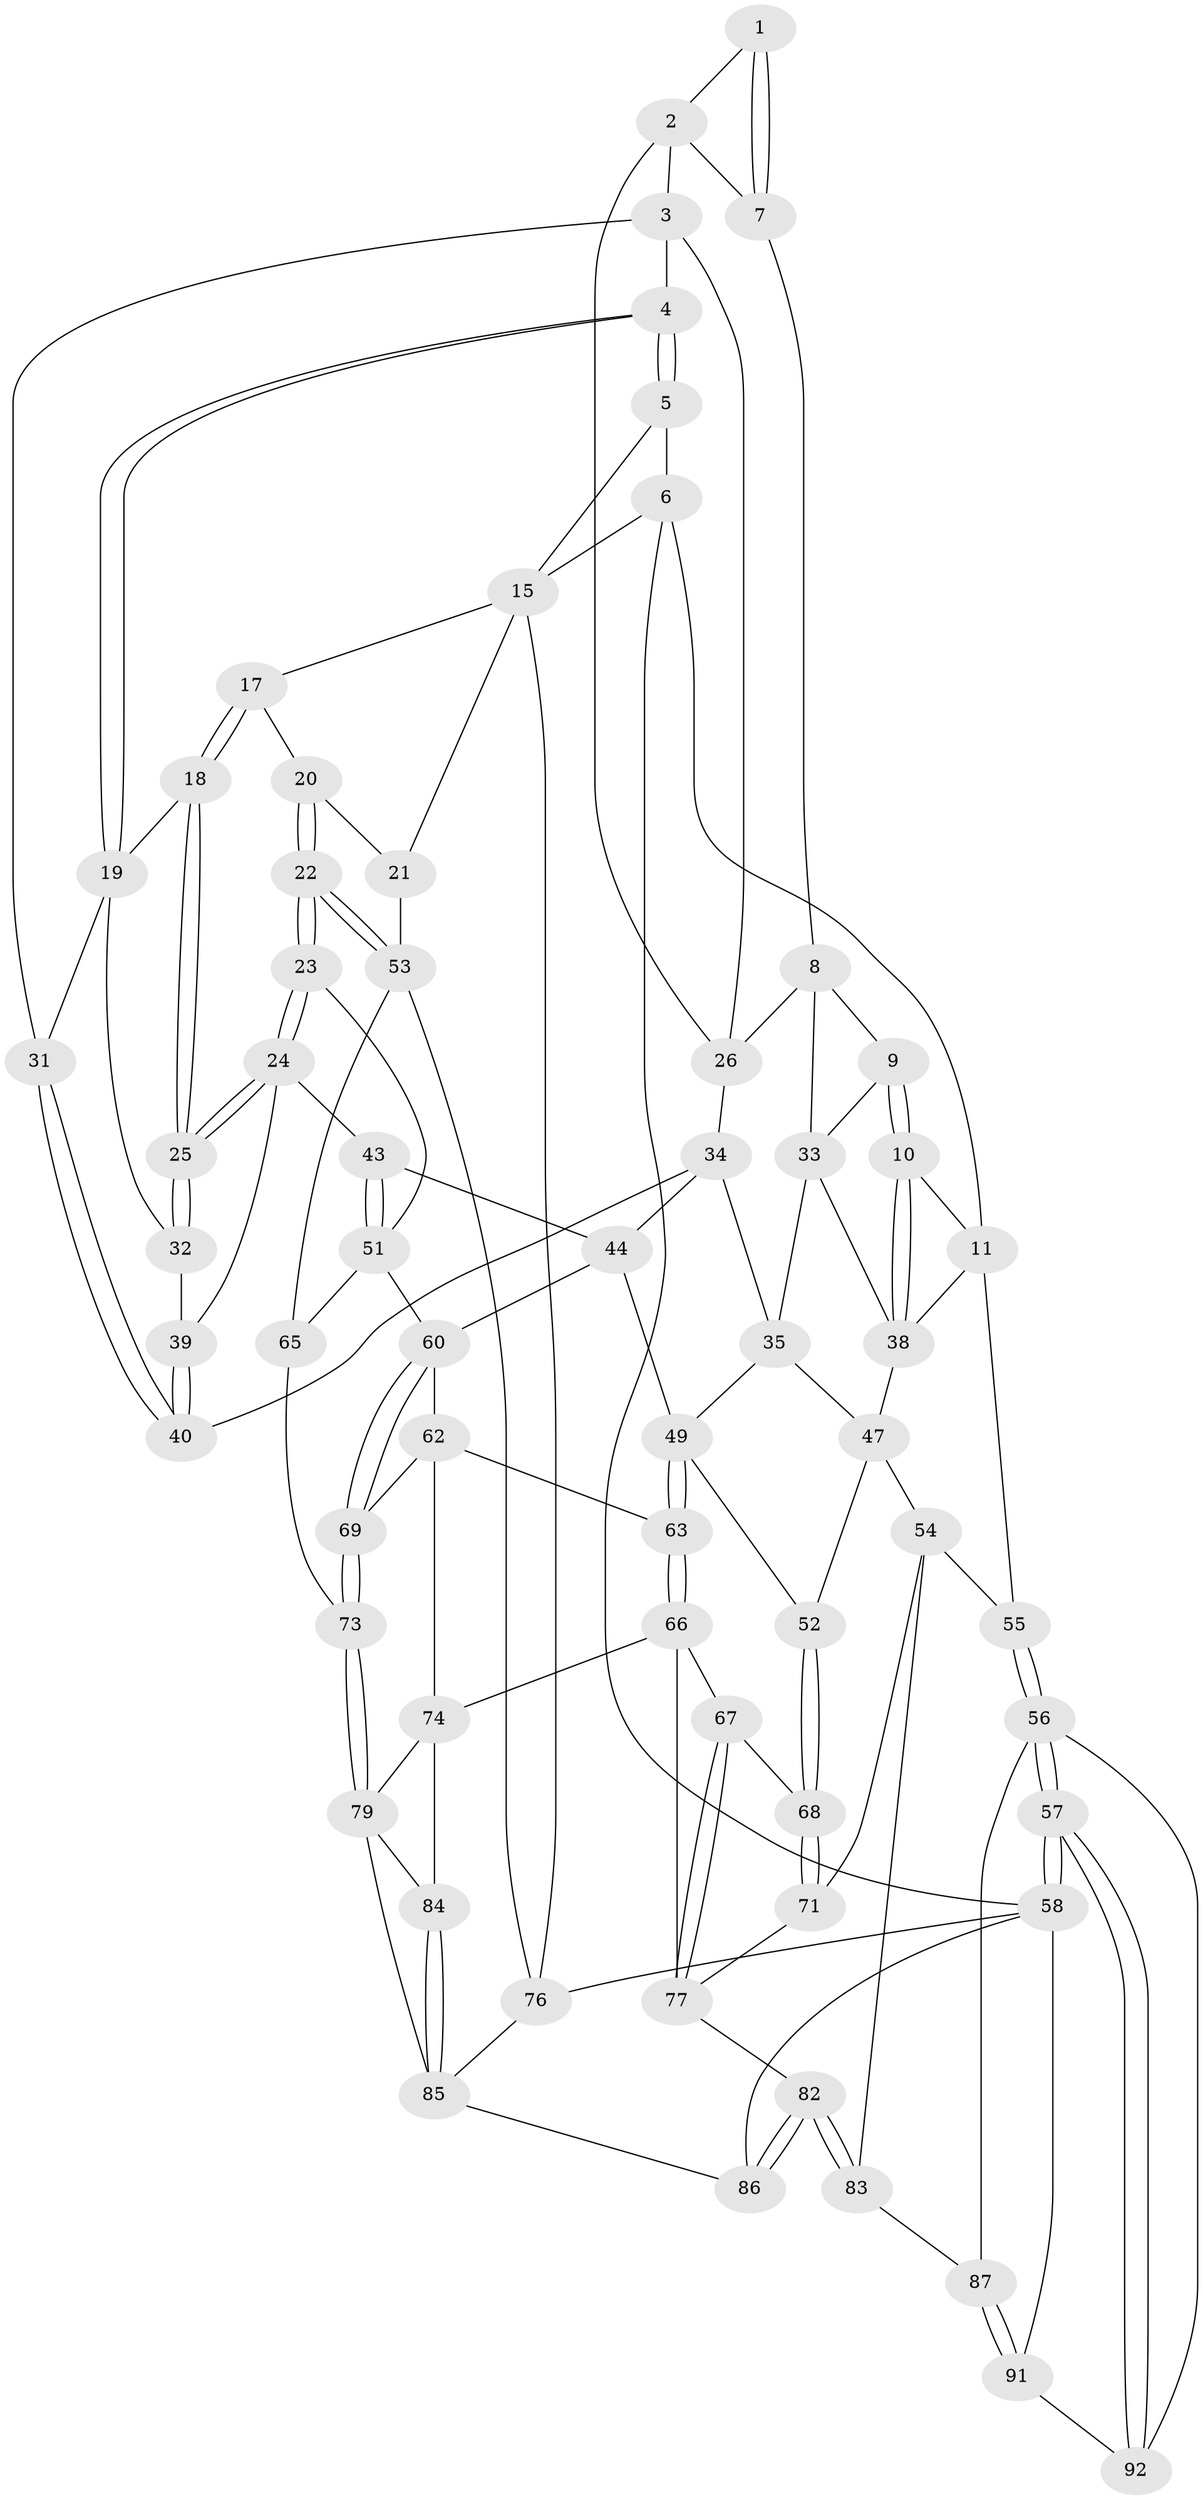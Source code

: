 // Generated by graph-tools (version 1.1) at 2025/24/03/03/25 07:24:31]
// undirected, 64 vertices, 143 edges
graph export_dot {
graph [start="1"]
  node [color=gray90,style=filled];
  1 [pos="+0.26800490910075586+0.02014091131092636"];
  2 [pos="+0.33634399297624157+0.05279327534274434",super="+14"];
  3 [pos="+0.5119366633946898+0.011181701171832837",super="+28"];
  4 [pos="+0.5751101017009009+0"];
  5 [pos="+0.5940815024843837+0"];
  6 [pos="+0.10962748759187951+0",super="+13"];
  7 [pos="+0.245993051478616+0.10027205736191698"];
  8 [pos="+0.23361271870112824+0.11002273363565175",super="+27"];
  9 [pos="+0.09874529758724913+0.15605939221410675"];
  10 [pos="+0+0.1194414965092611"];
  11 [pos="+0+0.11323759503417953",super="+12"];
  15 [pos="+0.8388181193470935+0",super="+16"];
  17 [pos="+0.8486524204856107+0.005061996135346479"];
  18 [pos="+0.81414931696897+0.14306490589798487"];
  19 [pos="+0.6922568520303952+0.14922278650728155",super="+30"];
  20 [pos="+0.9453146852307823+0.11185897121608107"];
  21 [pos="+1+0"];
  22 [pos="+1+0.37843212071100923"];
  23 [pos="+0.9392642465574609+0.38071927734891314"];
  24 [pos="+0.9225183953722982+0.36627573433466926",super="+42"];
  25 [pos="+0.8759697048678999+0.32129405754341533"];
  26 [pos="+0.36290031059234146+0.19729365051723824",super="+29"];
  31 [pos="+0.520728113565015+0.2164933882664897"];
  32 [pos="+0.7126965832146255+0.2841001644994534"];
  33 [pos="+0.24920087275446431+0.2573519876627868",super="+37"];
  34 [pos="+0.460032328650635+0.2882142230883927",super="+41"];
  35 [pos="+0.392703691260939+0.37588306521165477",super="+36"];
  38 [pos="+0.20729662968609522+0.3677254252303304",super="+46"];
  39 [pos="+0.6557709823805161+0.3365068977165657"];
  40 [pos="+0.6289239599955367+0.34820765604139325"];
  43 [pos="+0.6705824905214903+0.43302621351104037"];
  44 [pos="+0.6049664240522936+0.4611896618333523",super="+45"];
  47 [pos="+0.29796134383261563+0.5157701997011553",super="+48"];
  49 [pos="+0.5056724606617432+0.5180921781715837",super="+50"];
  51 [pos="+0.9100495684613292+0.40937300756110584",super="+59"];
  52 [pos="+0.34480856580985675+0.5632555628524997"];
  53 [pos="+1+0.3864977579257706",super="+64"];
  54 [pos="+0.069467916927652+0.5747236621352847",super="+72"];
  55 [pos="+0+0.5822511935932422"];
  56 [pos="+0+0.9989960705062214",super="+88"];
  57 [pos="+0+1"];
  58 [pos="+0+1",super="+90"];
  60 [pos="+0.7033297457909459+0.5477837378067674",super="+61"];
  62 [pos="+0.6203579757727699+0.6032529984042102",super="+70"];
  63 [pos="+0.5169812651243507+0.5720746780266676"];
  65 [pos="+0.8285511773277334+0.7358783010793334"];
  66 [pos="+0.5007864348565733+0.6463058260561254",super="+75"];
  67 [pos="+0.49328999382903777+0.6451168888652283"];
  68 [pos="+0.34112725813071054+0.6143367222212636"];
  69 [pos="+0.6990609358149404+0.6698899607431673"];
  71 [pos="+0.2977526246945371+0.7017084794922988"];
  73 [pos="+0.8244515031094258+0.7395816606941046"];
  74 [pos="+0.5669358387171664+0.7390701855667873",super="+81"];
  76 [pos="+1+1"];
  77 [pos="+0.3041257735102516+0.7057408800932399",super="+78"];
  79 [pos="+0.793652789892263+0.8133575299207076",super="+80"];
  82 [pos="+0.4138541796044715+0.9862210103776803"];
  83 [pos="+0.17278044275707907+0.8132408621056327"];
  84 [pos="+0.5622628020543753+1"];
  85 [pos="+0.5402089141653375+1",super="+89"];
  86 [pos="+0.4679435710216857+1"];
  87 [pos="+0.17049983291688717+0.8155488405676206"];
  91 [pos="+0.24366252561478616+1"];
  92 [pos="+0.13568663380003998+0.9546772950311195"];
  1 -- 2;
  1 -- 7;
  1 -- 7;
  2 -- 3;
  2 -- 26;
  2 -- 7;
  3 -- 4;
  3 -- 31;
  3 -- 26;
  4 -- 5;
  4 -- 5;
  4 -- 19;
  4 -- 19;
  5 -- 6;
  5 -- 15;
  6 -- 58;
  6 -- 15;
  6 -- 11;
  7 -- 8;
  8 -- 9;
  8 -- 33;
  8 -- 26;
  9 -- 10;
  9 -- 10;
  9 -- 33;
  10 -- 11;
  10 -- 38;
  10 -- 38;
  11 -- 38;
  11 -- 55;
  15 -- 17;
  15 -- 21;
  15 -- 76;
  17 -- 18;
  17 -- 18;
  17 -- 20;
  18 -- 19;
  18 -- 25;
  18 -- 25;
  19 -- 32;
  19 -- 31;
  20 -- 21;
  20 -- 22;
  20 -- 22;
  21 -- 53;
  22 -- 23;
  22 -- 23;
  22 -- 53;
  22 -- 53;
  23 -- 24;
  23 -- 24;
  23 -- 51;
  24 -- 25;
  24 -- 25;
  24 -- 43;
  24 -- 39;
  25 -- 32;
  25 -- 32;
  26 -- 34;
  31 -- 40;
  31 -- 40;
  32 -- 39;
  33 -- 35;
  33 -- 38;
  34 -- 35;
  34 -- 40;
  34 -- 44;
  35 -- 49;
  35 -- 47;
  38 -- 47;
  39 -- 40;
  39 -- 40;
  43 -- 44;
  43 -- 51;
  43 -- 51;
  44 -- 49;
  44 -- 60;
  47 -- 52;
  47 -- 54;
  49 -- 63;
  49 -- 63;
  49 -- 52;
  51 -- 65;
  51 -- 60;
  52 -- 68;
  52 -- 68;
  53 -- 65;
  53 -- 76;
  54 -- 55;
  54 -- 83;
  54 -- 71;
  55 -- 56;
  55 -- 56;
  56 -- 57;
  56 -- 57;
  56 -- 92;
  56 -- 87;
  57 -- 58;
  57 -- 58;
  57 -- 92;
  57 -- 92;
  58 -- 76;
  58 -- 91;
  58 -- 86;
  60 -- 69;
  60 -- 69;
  60 -- 62;
  62 -- 63;
  62 -- 74;
  62 -- 69;
  63 -- 66;
  63 -- 66;
  65 -- 73;
  66 -- 67;
  66 -- 77;
  66 -- 74;
  67 -- 68;
  67 -- 77;
  67 -- 77;
  68 -- 71;
  68 -- 71;
  69 -- 73;
  69 -- 73;
  71 -- 77;
  73 -- 79;
  73 -- 79;
  74 -- 84;
  74 -- 79;
  76 -- 85;
  77 -- 82;
  79 -- 85;
  79 -- 84;
  82 -- 83;
  82 -- 83;
  82 -- 86;
  82 -- 86;
  83 -- 87;
  84 -- 85;
  84 -- 85;
  85 -- 86;
  87 -- 91;
  87 -- 91;
  91 -- 92;
}
